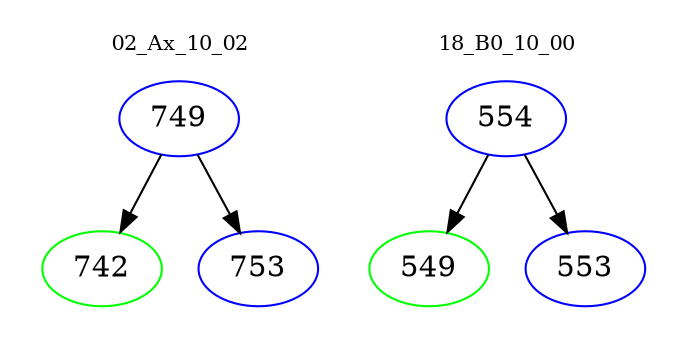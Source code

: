 digraph{
subgraph cluster_0 {
color = white
label = "02_Ax_10_02";
fontsize=10;
T0_749 [label="749", color="blue"]
T0_749 -> T0_742 [color="black"]
T0_742 [label="742", color="green"]
T0_749 -> T0_753 [color="black"]
T0_753 [label="753", color="blue"]
}
subgraph cluster_1 {
color = white
label = "18_B0_10_00";
fontsize=10;
T1_554 [label="554", color="blue"]
T1_554 -> T1_549 [color="black"]
T1_549 [label="549", color="green"]
T1_554 -> T1_553 [color="black"]
T1_553 [label="553", color="blue"]
}
}
